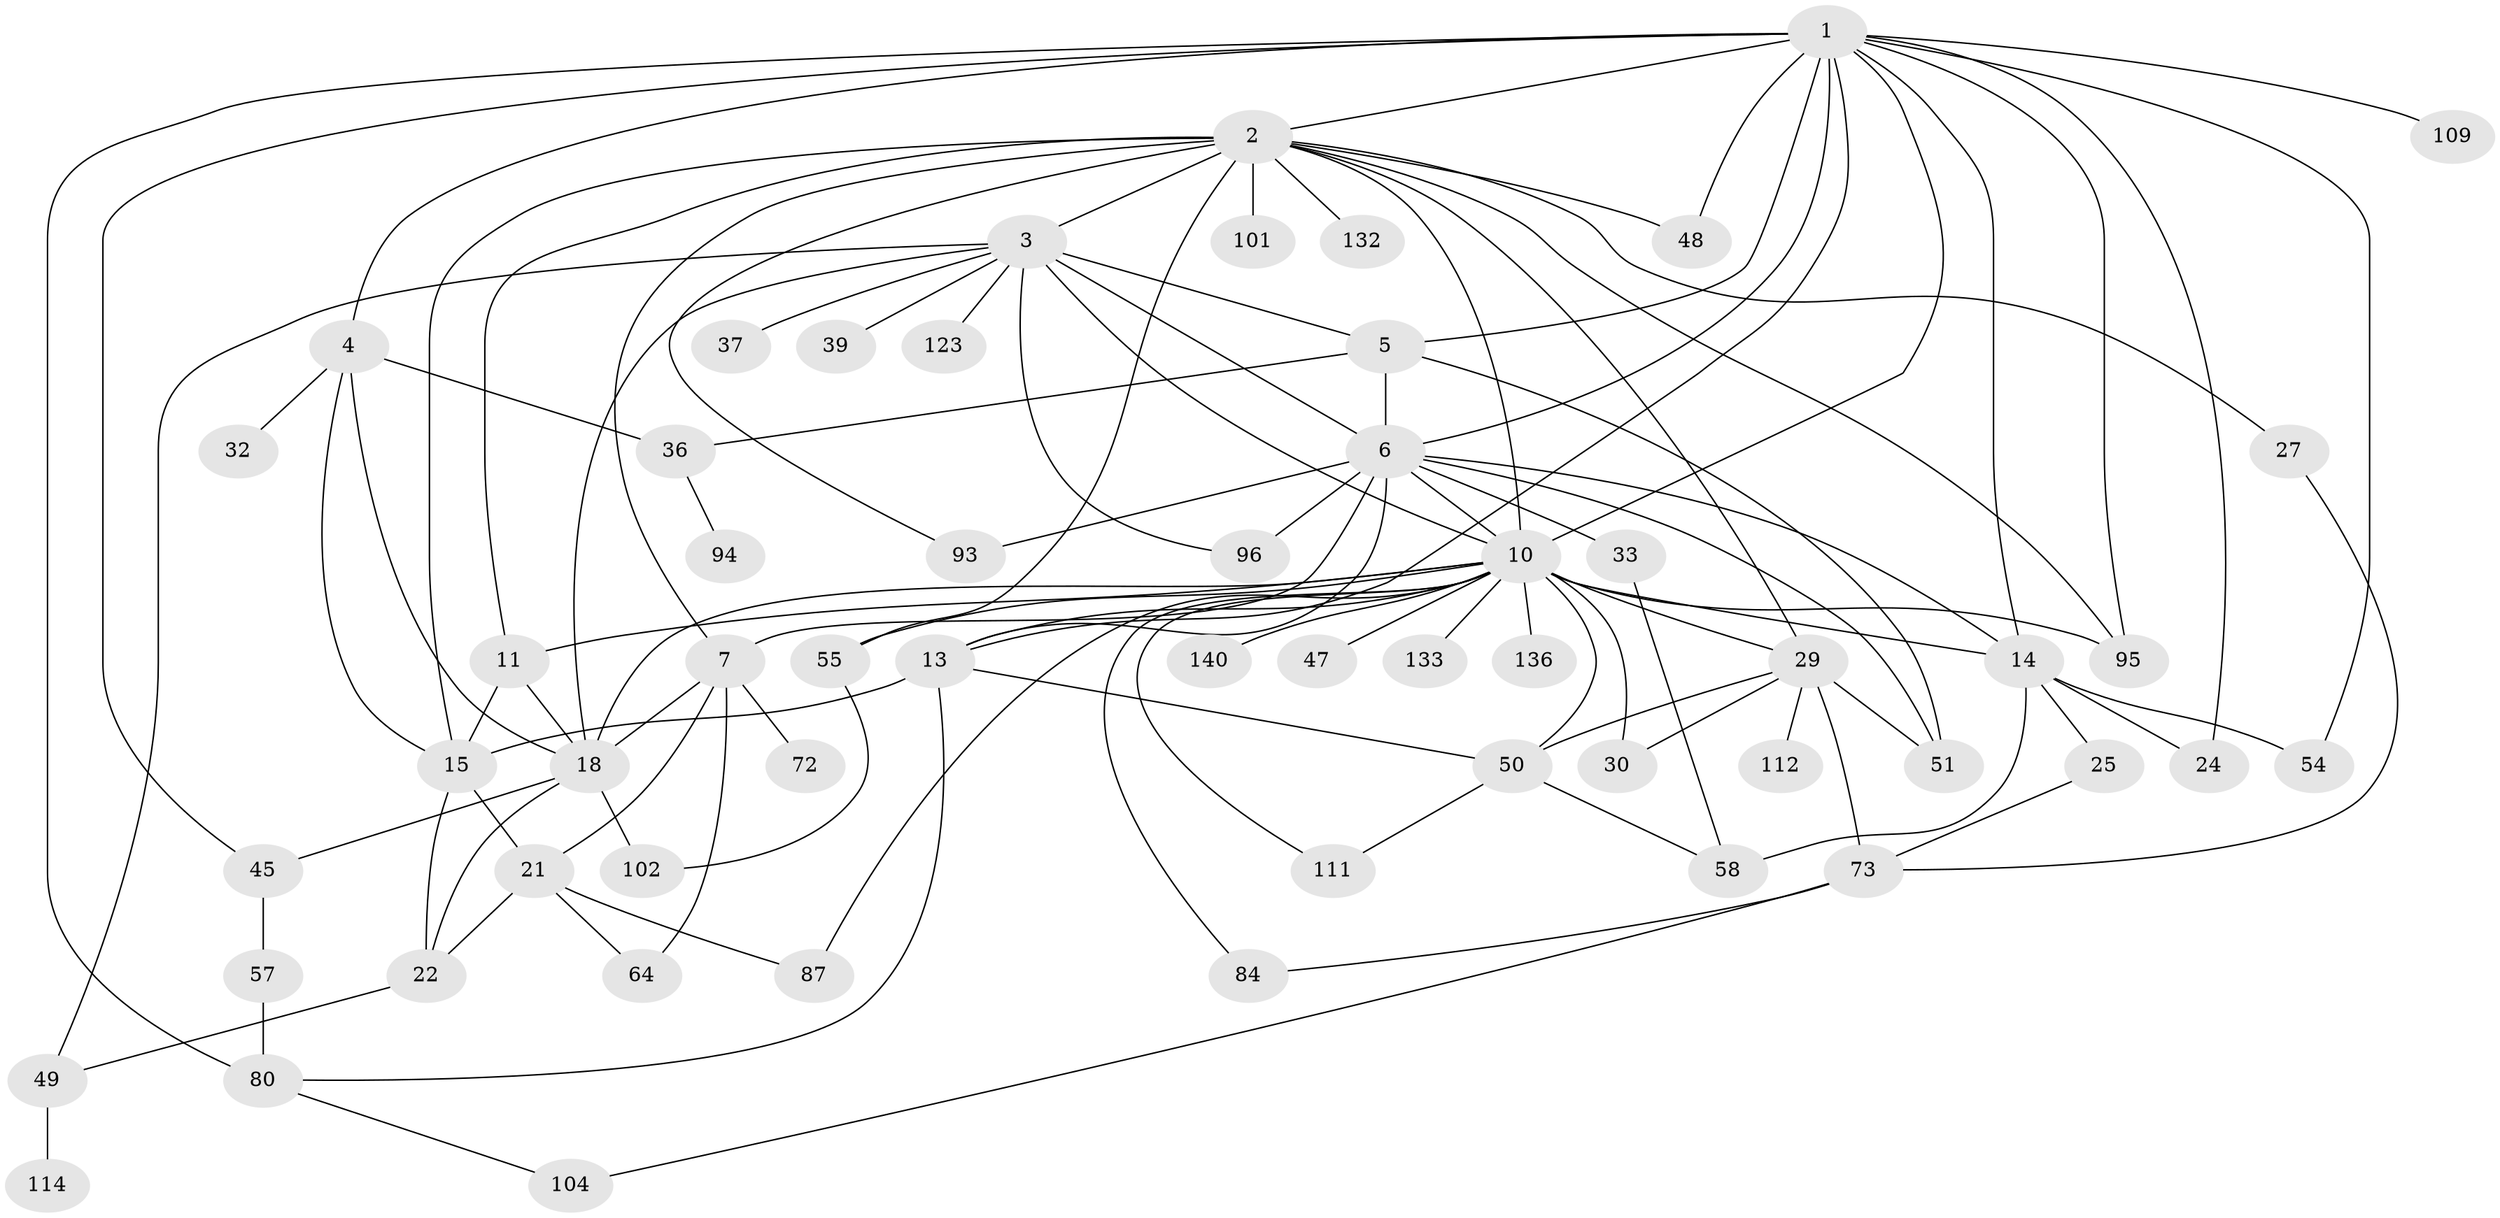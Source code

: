 // original degree distribution, {8: 0.020833333333333332, 7: 0.013888888888888888, 10: 0.006944444444444444, 6: 0.020833333333333332, 5: 0.10416666666666667, 4: 0.1388888888888889, 2: 0.3263888888888889, 3: 0.18055555555555555, 1: 0.1875}
// Generated by graph-tools (version 1.1) at 2025/17/03/04/25 18:17:10]
// undirected, 57 vertices, 107 edges
graph export_dot {
graph [start="1"]
  node [color=gray90,style=filled];
  1 [super="+46+127"];
  2 [super="+44+92+26"];
  3 [super="+12+52+70"];
  4 [super="+9"];
  5;
  6 [super="+8"];
  7 [super="+62"];
  10 [super="+16+19+41+97+20"];
  11 [super="+134"];
  13 [super="+43"];
  14 [super="+59+17"];
  15 [super="+40+138+142+74"];
  18 [super="+31+34+23"];
  21 [super="+82+139"];
  22 [super="+61"];
  24;
  25 [super="+113"];
  27 [super="+60"];
  29 [super="+68+38+100"];
  30;
  32;
  33 [super="+71+141"];
  36 [super="+144+77"];
  37;
  39 [super="+128"];
  45 [super="+126"];
  47;
  48 [super="+81"];
  49 [super="+122"];
  50 [super="+56"];
  51 [super="+65"];
  54;
  55 [super="+130"];
  57;
  58 [super="+119"];
  64 [super="+103"];
  72 [super="+89"];
  73 [super="+79+88"];
  80 [super="+118"];
  84;
  87;
  93 [super="+110"];
  94;
  95 [super="+106"];
  96 [super="+117"];
  101;
  102 [super="+115+131"];
  104;
  109;
  111;
  112;
  114;
  123;
  132;
  133;
  136;
  140;
  1 -- 2;
  1 -- 4 [weight=2];
  1 -- 6 [weight=2];
  1 -- 13;
  1 -- 24;
  1 -- 5;
  1 -- 10 [weight=2];
  1 -- 109;
  1 -- 14;
  1 -- 48;
  1 -- 80 [weight=2];
  1 -- 54;
  1 -- 95;
  1 -- 45;
  2 -- 3;
  2 -- 27;
  2 -- 132;
  2 -- 101;
  2 -- 95;
  2 -- 93;
  2 -- 7;
  2 -- 48;
  2 -- 15;
  2 -- 55 [weight=2];
  2 -- 11;
  2 -- 29;
  2 -- 10;
  3 -- 5;
  3 -- 37;
  3 -- 39;
  3 -- 96;
  3 -- 49;
  3 -- 18 [weight=2];
  3 -- 10 [weight=2];
  3 -- 123;
  3 -- 6 [weight=2];
  4 -- 15;
  4 -- 32;
  4 -- 36;
  4 -- 18;
  5 -- 36;
  5 -- 51;
  5 -- 6;
  6 -- 7;
  6 -- 14;
  6 -- 33 [weight=2];
  6 -- 96;
  6 -- 10 [weight=2];
  6 -- 13;
  6 -- 51;
  6 -- 93;
  7 -- 21;
  7 -- 72;
  7 -- 64;
  7 -- 18;
  10 -- 11;
  10 -- 29;
  10 -- 47 [weight=2];
  10 -- 136;
  10 -- 30;
  10 -- 133;
  10 -- 140;
  10 -- 111;
  10 -- 84;
  10 -- 95;
  10 -- 18;
  10 -- 14 [weight=2];
  10 -- 87;
  10 -- 50;
  10 -- 55;
  10 -- 13;
  11 -- 15;
  11 -- 18;
  13 -- 80;
  13 -- 15;
  13 -- 50;
  14 -- 25;
  14 -- 58 [weight=2];
  14 -- 54 [weight=2];
  14 -- 24;
  15 -- 22;
  15 -- 21;
  18 -- 22;
  18 -- 102 [weight=2];
  18 -- 45;
  21 -- 22;
  21 -- 87;
  21 -- 64;
  22 -- 49;
  25 -- 73;
  27 -- 73;
  29 -- 51;
  29 -- 112;
  29 -- 73 [weight=2];
  29 -- 30;
  29 -- 50;
  33 -- 58;
  36 -- 94;
  45 -- 57;
  49 -- 114;
  50 -- 58;
  50 -- 111;
  55 -- 102;
  57 -- 80;
  73 -- 84;
  73 -- 104;
  80 -- 104;
}
